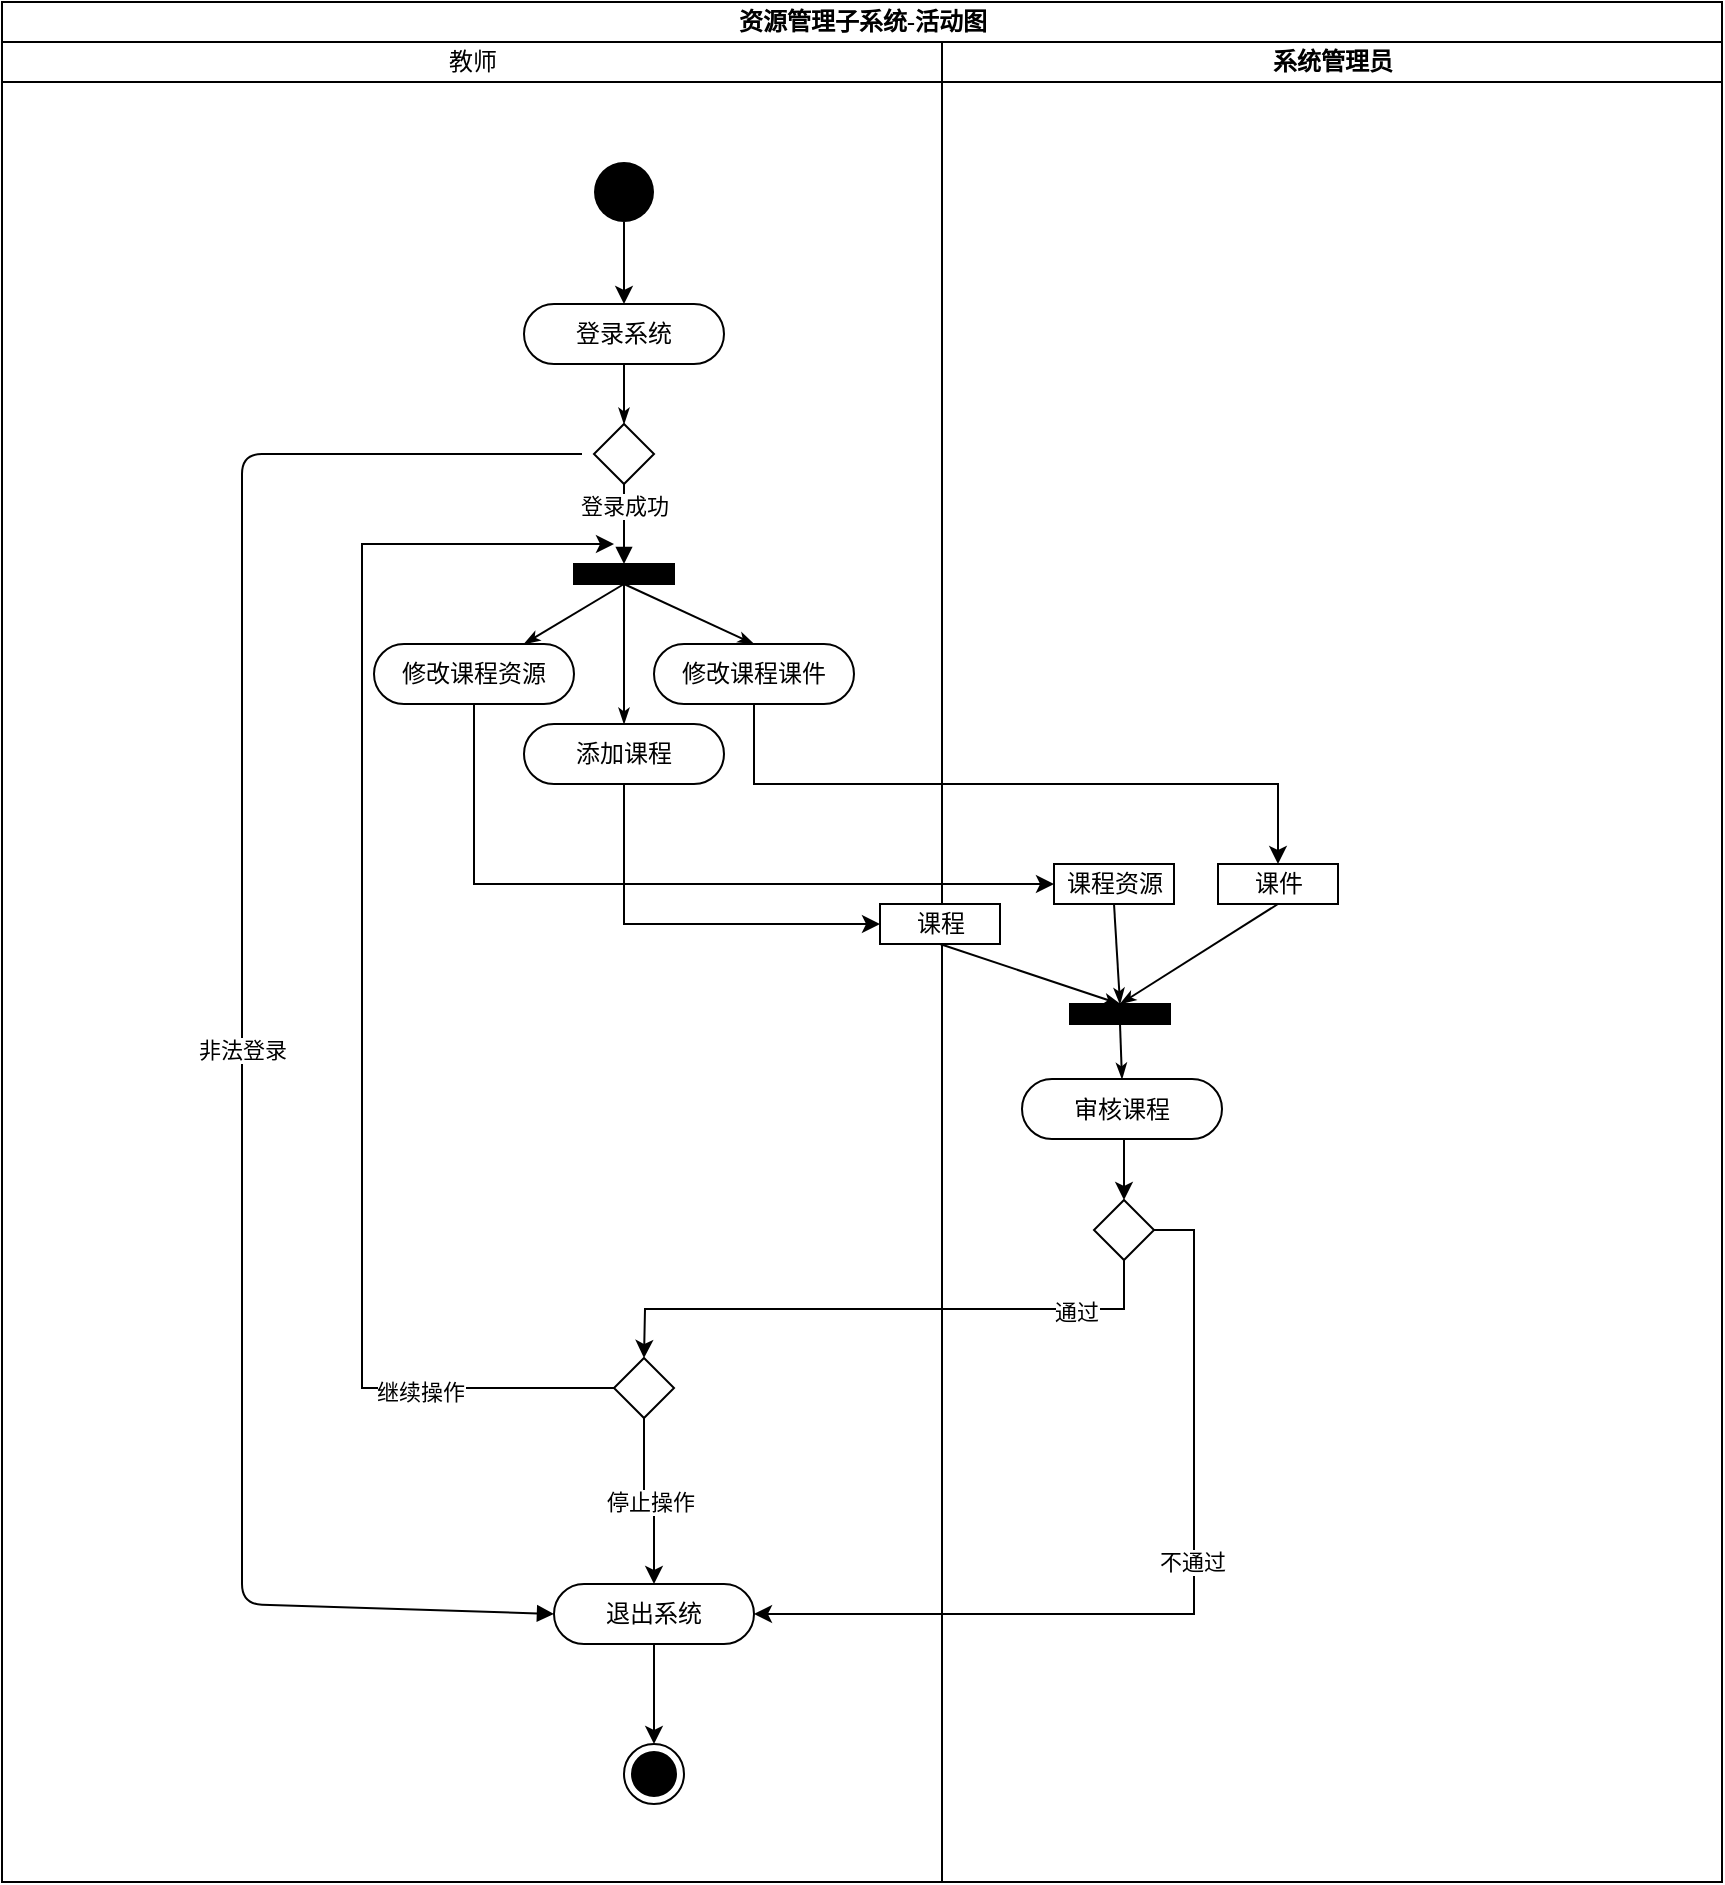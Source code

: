 <mxfile version="13.9.9" type="github" pages="2">
  <diagram name="Page-1" id="0783ab3e-0a74-02c8-0abd-f7b4e66b4bec">
    <mxGraphModel dx="1955" dy="1048" grid="1" gridSize="10" guides="1" tooltips="1" connect="1" arrows="1" fold="1" page="1" pageScale="1" pageWidth="850" pageHeight="1100" background="#ffffff" math="0" shadow="0">
      <root>
        <mxCell id="0" />
        <mxCell id="1" parent="0" />
        <mxCell id="1c1d494c118603dd-1" value="资源管理子系统-活动图" style="swimlane;html=1;childLayout=stackLayout;startSize=20;rounded=0;shadow=0;comic=0;labelBackgroundColor=none;strokeWidth=1;fontFamily=Verdana;fontSize=12;align=center;" parent="1" vertex="1">
          <mxGeometry x="40" y="20" width="860" height="940" as="geometry" />
        </mxCell>
        <mxCell id="1c1d494c118603dd-2" value="教师" style="swimlane;html=1;startSize=20;fontStyle=0" parent="1c1d494c118603dd-1" vertex="1">
          <mxGeometry y="20" width="470" height="920" as="geometry" />
        </mxCell>
        <mxCell id="1c1d494c118603dd-34" style="edgeStyle=none;rounded=0;html=1;labelBackgroundColor=none;startArrow=none;startFill=0;startSize=5;endArrow=classicThin;endFill=1;endSize=5;jettySize=auto;orthogonalLoop=1;strokeWidth=1;fontFamily=Verdana;fontSize=12" parent="1c1d494c118603dd-2" target="1c1d494c118603dd-10" edge="1">
          <mxGeometry relative="1" as="geometry">
            <mxPoint x="148.75" y="250" as="sourcePoint" />
          </mxGeometry>
        </mxCell>
        <mxCell id="1c1d494c118603dd-35" style="edgeStyle=none;rounded=0;html=1;labelBackgroundColor=none;startArrow=none;startFill=0;startSize=5;endArrow=classicThin;endFill=1;endSize=5;jettySize=auto;orthogonalLoop=1;strokeWidth=1;fontFamily=Verdana;fontSize=12" parent="1c1d494c118603dd-2" target="1c1d494c118603dd-7" edge="1">
          <mxGeometry relative="1" as="geometry">
            <mxPoint x="162.727" y="310" as="sourcePoint" />
          </mxGeometry>
        </mxCell>
        <mxCell id="1c1d494c118603dd-46" style="edgeStyle=none;rounded=0;html=1;labelBackgroundColor=none;startArrow=none;startFill=0;startSize=5;endArrow=oval;endFill=0;endSize=5;jettySize=auto;orthogonalLoop=1;strokeWidth=1;fontFamily=Verdana;fontSize=12;dashed=1;" parent="1c1d494c118603dd-2" source="1c1d494c118603dd-21" edge="1">
          <mxGeometry relative="1" as="geometry">
            <mxPoint x="120.625" y="250" as="targetPoint" />
          </mxGeometry>
        </mxCell>
        <mxCell id="1c1d494c118603dd-47" style="edgeStyle=none;rounded=0;html=1;dashed=1;labelBackgroundColor=none;startArrow=none;startFill=0;startSize=5;endArrow=oval;endFill=0;endSize=5;jettySize=auto;orthogonalLoop=1;strokeWidth=1;fontFamily=Verdana;fontSize=12" parent="1c1d494c118603dd-2" source="1c1d494c118603dd-21" edge="1">
          <mxGeometry relative="1" as="geometry">
            <mxPoint x="140" y="295" as="targetPoint" />
          </mxGeometry>
        </mxCell>
        <mxCell id="RzNf7ufrXm6JMsSWA6BV-1" value="登录系统" style="rounded=1;whiteSpace=wrap;html=1;shadow=0;comic=0;labelBackgroundColor=none;strokeWidth=1;fontFamily=Verdana;fontSize=12;align=center;arcSize=50;" vertex="1" parent="1c1d494c118603dd-2">
          <mxGeometry x="261" y="131" width="100" height="30" as="geometry" />
        </mxCell>
        <mxCell id="RzNf7ufrXm6JMsSWA6BV-10" value="" style="rhombus;" vertex="1" parent="1c1d494c118603dd-2">
          <mxGeometry x="296" y="191" width="30" height="30" as="geometry" />
        </mxCell>
        <mxCell id="RzNf7ufrXm6JMsSWA6BV-13" value="登录成功" style="html=1;verticalAlign=bottom;endArrow=block;" edge="1" parent="1c1d494c118603dd-2">
          <mxGeometry width="80" relative="1" as="geometry">
            <mxPoint x="311" y="221" as="sourcePoint" />
            <mxPoint x="311" y="261" as="targetPoint" />
            <mxPoint as="offset" />
          </mxGeometry>
        </mxCell>
        <mxCell id="RzNf7ufrXm6JMsSWA6BV-15" value="" style="whiteSpace=wrap;html=1;rounded=0;shadow=0;comic=0;labelBackgroundColor=none;strokeWidth=1;fillColor=#000000;fontFamily=Verdana;fontSize=12;align=center;rotation=0;" vertex="1" parent="1c1d494c118603dd-2">
          <mxGeometry x="286" y="261" width="50" height="10" as="geometry" />
        </mxCell>
        <mxCell id="RzNf7ufrXm6JMsSWA6BV-17" value="添加课程" style="rounded=1;whiteSpace=wrap;html=1;shadow=0;comic=0;labelBackgroundColor=none;strokeWidth=1;fontFamily=Verdana;fontSize=12;align=center;arcSize=50;" vertex="1" parent="1c1d494c118603dd-2">
          <mxGeometry x="261" y="341" width="100" height="30" as="geometry" />
        </mxCell>
        <mxCell id="RzNf7ufrXm6JMsSWA6BV-18" value="修改课程课件" style="rounded=1;whiteSpace=wrap;html=1;shadow=0;comic=0;labelBackgroundColor=none;strokeWidth=1;fontFamily=Verdana;fontSize=12;align=center;arcSize=50;" vertex="1" parent="1c1d494c118603dd-2">
          <mxGeometry x="326" y="301" width="100" height="30" as="geometry" />
        </mxCell>
        <mxCell id="RzNf7ufrXm6JMsSWA6BV-19" value="修改课程资源" style="rounded=1;whiteSpace=wrap;html=1;shadow=0;comic=0;labelBackgroundColor=none;strokeWidth=1;fontFamily=Verdana;fontSize=12;align=center;arcSize=50;" vertex="1" parent="1c1d494c118603dd-2">
          <mxGeometry x="186" y="301" width="100" height="30" as="geometry" />
        </mxCell>
        <mxCell id="RzNf7ufrXm6JMsSWA6BV-52" style="edgeStyle=none;rounded=0;html=1;labelBackgroundColor=none;startArrow=none;startFill=0;startSize=5;endArrow=classicThin;endFill=1;endSize=5;jettySize=auto;orthogonalLoop=1;strokeWidth=1;fontFamily=Verdana;fontSize=12;exitX=0.5;exitY=1;exitDx=0;exitDy=0;" edge="1" parent="1c1d494c118603dd-2" source="RzNf7ufrXm6JMsSWA6BV-15" target="RzNf7ufrXm6JMsSWA6BV-19">
          <mxGeometry relative="1" as="geometry">
            <mxPoint x="321" y="171" as="sourcePoint" />
            <mxPoint x="321" y="201" as="targetPoint" />
          </mxGeometry>
        </mxCell>
        <mxCell id="RzNf7ufrXm6JMsSWA6BV-53" style="edgeStyle=none;rounded=0;html=1;labelBackgroundColor=none;startArrow=none;startFill=0;startSize=5;endArrow=classicThin;endFill=1;endSize=5;jettySize=auto;orthogonalLoop=1;strokeWidth=1;fontFamily=Verdana;fontSize=12;exitX=0.5;exitY=1;exitDx=0;exitDy=0;entryX=0.5;entryY=0;entryDx=0;entryDy=0;" edge="1" parent="1c1d494c118603dd-2" source="RzNf7ufrXm6JMsSWA6BV-15" target="RzNf7ufrXm6JMsSWA6BV-18">
          <mxGeometry relative="1" as="geometry">
            <mxPoint x="331" y="181" as="sourcePoint" />
            <mxPoint x="331" y="211" as="targetPoint" />
          </mxGeometry>
        </mxCell>
        <mxCell id="RzNf7ufrXm6JMsSWA6BV-16" style="edgeStyle=none;rounded=0;html=1;labelBackgroundColor=none;startArrow=none;startFill=0;startSize=5;endArrow=classicThin;endFill=1;endSize=5;jettySize=auto;orthogonalLoop=1;strokeWidth=1;fontFamily=Verdana;fontSize=12;exitX=0.5;exitY=1;exitDx=0;exitDy=0;entryX=0.5;entryY=0;entryDx=0;entryDy=0;" edge="1" parent="1c1d494c118603dd-2" source="RzNf7ufrXm6JMsSWA6BV-15" target="RzNf7ufrXm6JMsSWA6BV-17">
          <mxGeometry relative="1" as="geometry">
            <mxPoint x="321" y="171" as="sourcePoint" />
            <mxPoint x="311" y="331" as="targetPoint" />
          </mxGeometry>
        </mxCell>
        <mxCell id="RzNf7ufrXm6JMsSWA6BV-99" style="edgeStyle=orthogonalEdgeStyle;rounded=0;orthogonalLoop=1;jettySize=auto;html=1;exitX=0.5;exitY=1;exitDx=0;exitDy=0;entryX=0.5;entryY=0;entryDx=0;entryDy=0;" edge="1" parent="1c1d494c118603dd-2" source="RzNf7ufrXm6JMsSWA6BV-92" target="RzNf7ufrXm6JMsSWA6BV-93">
          <mxGeometry relative="1" as="geometry" />
        </mxCell>
        <mxCell id="RzNf7ufrXm6JMsSWA6BV-92" value="退出系统" style="rounded=1;whiteSpace=wrap;html=1;shadow=0;comic=0;labelBackgroundColor=none;strokeWidth=1;fontFamily=Verdana;fontSize=12;align=center;arcSize=50;" vertex="1" parent="1c1d494c118603dd-2">
          <mxGeometry x="276" y="771" width="100" height="30" as="geometry" />
        </mxCell>
        <mxCell id="RzNf7ufrXm6JMsSWA6BV-93" value="" style="ellipse;html=1;shape=endState;fillColor=#000000;strokeColor=#000000;" vertex="1" parent="1c1d494c118603dd-2">
          <mxGeometry x="311" y="851" width="30" height="30" as="geometry" />
        </mxCell>
        <mxCell id="RzNf7ufrXm6JMsSWA6BV-98" value="停止操作" style="edgeStyle=orthogonalEdgeStyle;rounded=0;orthogonalLoop=1;jettySize=auto;html=1;exitX=0.5;exitY=1;exitDx=0;exitDy=0;entryX=0.5;entryY=0;entryDx=0;entryDy=0;" edge="1" parent="1c1d494c118603dd-2" source="RzNf7ufrXm6JMsSWA6BV-94" target="RzNf7ufrXm6JMsSWA6BV-92">
          <mxGeometry relative="1" as="geometry" />
        </mxCell>
        <mxCell id="RzNf7ufrXm6JMsSWA6BV-94" value="" style="rhombus;" vertex="1" parent="1c1d494c118603dd-2">
          <mxGeometry x="306" y="658" width="30" height="30" as="geometry" />
        </mxCell>
        <mxCell id="Fb1Dej4FVmMGmtPQaO7b-2" style="edgeStyle=orthogonalEdgeStyle;rounded=0;orthogonalLoop=1;jettySize=auto;html=1;exitX=0.5;exitY=1;exitDx=0;exitDy=0;" edge="1" parent="1c1d494c118603dd-2" source="Fb1Dej4FVmMGmtPQaO7b-1" target="RzNf7ufrXm6JMsSWA6BV-1">
          <mxGeometry relative="1" as="geometry" />
        </mxCell>
        <mxCell id="Fb1Dej4FVmMGmtPQaO7b-1" value="" style="ellipse;fillColor=#000000;strokeColor=none;" vertex="1" parent="1c1d494c118603dd-2">
          <mxGeometry x="296" y="60" width="30" height="30" as="geometry" />
        </mxCell>
        <mxCell id="1c1d494c118603dd-36" style="edgeStyle=none;rounded=0;html=1;labelBackgroundColor=none;startArrow=none;startFill=0;startSize=5;endArrow=classicThin;endFill=1;endSize=5;jettySize=auto;orthogonalLoop=1;strokeWidth=1;fontFamily=Verdana;fontSize=12" parent="1c1d494c118603dd-1" target="1c1d494c118603dd-14" edge="1">
          <mxGeometry relative="1" as="geometry">
            <mxPoint x="180" y="383.043" as="sourcePoint" />
          </mxGeometry>
        </mxCell>
        <mxCell id="1c1d494c118603dd-42" style="edgeStyle=none;rounded=0;html=1;labelBackgroundColor=none;startArrow=none;startFill=0;startSize=5;endArrow=classicThin;endFill=1;endSize=5;jettySize=auto;orthogonalLoop=1;strokeWidth=1;fontFamily=Verdana;fontSize=12" parent="1c1d494c118603dd-1" target="1c1d494c118603dd-17" edge="1">
          <mxGeometry relative="1" as="geometry">
            <mxPoint x="515.0" y="628.043" as="sourcePoint" />
          </mxGeometry>
        </mxCell>
        <mxCell id="RzNf7ufrXm6JMsSWA6BV-75" style="edgeStyle=orthogonalEdgeStyle;rounded=0;orthogonalLoop=1;jettySize=auto;html=1;exitX=0.5;exitY=1;exitDx=0;exitDy=0;entryX=0.5;entryY=0;entryDx=0;entryDy=0;" edge="1" parent="1c1d494c118603dd-1" source="RzNf7ufrXm6JMsSWA6BV-73">
          <mxGeometry relative="1" as="geometry">
            <mxPoint x="321" y="678" as="targetPoint" />
          </mxGeometry>
        </mxCell>
        <mxCell id="RzNf7ufrXm6JMsSWA6BV-77" value="通过" style="edgeLabel;html=1;align=center;verticalAlign=middle;resizable=0;points=[];" vertex="1" connectable="0" parent="RzNf7ufrXm6JMsSWA6BV-75">
          <mxGeometry x="-0.663" y="1" relative="1" as="geometry">
            <mxPoint as="offset" />
          </mxGeometry>
        </mxCell>
        <mxCell id="RzNf7ufrXm6JMsSWA6BV-82" style="edgeStyle=orthogonalEdgeStyle;rounded=0;orthogonalLoop=1;jettySize=auto;html=1;exitX=0.5;exitY=1;exitDx=0;exitDy=0;entryX=0.5;entryY=0;entryDx=0;entryDy=0;" edge="1" parent="1c1d494c118603dd-1" source="RzNf7ufrXm6JMsSWA6BV-18" target="RzNf7ufrXm6JMsSWA6BV-50">
          <mxGeometry relative="1" as="geometry" />
        </mxCell>
        <mxCell id="1c1d494c118603dd-3" value="系统管理员" style="swimlane;html=1;startSize=20;" parent="1c1d494c118603dd-1" vertex="1">
          <mxGeometry x="470" y="20" width="390" height="920" as="geometry" />
        </mxCell>
        <mxCell id="1c1d494c118603dd-39" style="edgeStyle=none;rounded=0;html=1;labelBackgroundColor=none;startArrow=none;startFill=0;startSize=5;endArrow=classicThin;endFill=1;endSize=5;jettySize=auto;orthogonalLoop=1;strokeWidth=1;fontFamily=Verdana;fontSize=12" parent="1c1d494c118603dd-3" target="1c1d494c118603dd-11" edge="1">
          <mxGeometry relative="1" as="geometry">
            <mxPoint x="113.55" y="420" as="sourcePoint" />
          </mxGeometry>
        </mxCell>
        <mxCell id="1c1d494c118603dd-53" style="edgeStyle=none;rounded=0;html=1;dashed=1;labelBackgroundColor=none;startArrow=none;startFill=0;startSize=5;endArrow=oval;endFill=0;endSize=5;jettySize=auto;orthogonalLoop=1;strokeWidth=1;fontFamily=Verdana;fontSize=12" parent="1c1d494c118603dd-3" target="1c1d494c118603dd-15" edge="1">
          <mxGeometry relative="1" as="geometry">
            <mxPoint x="100.0" y="532.143" as="sourcePoint" />
          </mxGeometry>
        </mxCell>
        <mxCell id="RzNf7ufrXm6JMsSWA6BV-50" value="课件" style="html=1;" vertex="1" parent="1c1d494c118603dd-3">
          <mxGeometry x="138" y="411" width="60" height="20" as="geometry" />
        </mxCell>
        <mxCell id="RzNf7ufrXm6JMsSWA6BV-51" value="课程资源" style="html=1;" vertex="1" parent="1c1d494c118603dd-3">
          <mxGeometry x="56" y="411" width="60" height="20" as="geometry" />
        </mxCell>
        <mxCell id="RzNf7ufrXm6JMsSWA6BV-74" style="edgeStyle=orthogonalEdgeStyle;rounded=0;orthogonalLoop=1;jettySize=auto;html=1;exitX=0.5;exitY=1;exitDx=0;exitDy=0;entryX=0.5;entryY=0;entryDx=0;entryDy=0;" edge="1" parent="1c1d494c118603dd-3" source="RzNf7ufrXm6JMsSWA6BV-71" target="RzNf7ufrXm6JMsSWA6BV-73">
          <mxGeometry relative="1" as="geometry" />
        </mxCell>
        <mxCell id="RzNf7ufrXm6JMsSWA6BV-71" value="审核课程" style="rounded=1;whiteSpace=wrap;html=1;shadow=0;comic=0;labelBackgroundColor=none;strokeWidth=1;fontFamily=Verdana;fontSize=12;align=center;arcSize=50;" vertex="1" parent="1c1d494c118603dd-3">
          <mxGeometry x="40" y="518.5" width="100" height="30" as="geometry" />
        </mxCell>
        <mxCell id="RzNf7ufrXm6JMsSWA6BV-73" value="" style="rhombus;" vertex="1" parent="1c1d494c118603dd-3">
          <mxGeometry x="76" y="579" width="30" height="30" as="geometry" />
        </mxCell>
        <mxCell id="RzNf7ufrXm6JMsSWA6BV-84" value="" style="whiteSpace=wrap;html=1;rounded=0;shadow=0;comic=0;labelBackgroundColor=none;strokeWidth=1;fillColor=#000000;fontFamily=Verdana;fontSize=12;align=center;rotation=0;" vertex="1" parent="1c1d494c118603dd-3">
          <mxGeometry x="64" y="481" width="50" height="10" as="geometry" />
        </mxCell>
        <mxCell id="RzNf7ufrXm6JMsSWA6BV-88" style="edgeStyle=none;rounded=0;html=1;labelBackgroundColor=none;startArrow=none;startFill=0;startSize=5;endArrow=classicThin;endFill=1;endSize=5;jettySize=auto;orthogonalLoop=1;strokeWidth=1;fontFamily=Verdana;fontSize=12;exitX=0.5;exitY=1;exitDx=0;exitDy=0;entryX=0.5;entryY=0;entryDx=0;entryDy=0;" edge="1" parent="1c1d494c118603dd-3" source="RzNf7ufrXm6JMsSWA6BV-50" target="RzNf7ufrXm6JMsSWA6BV-84">
          <mxGeometry relative="1" as="geometry">
            <mxPoint x="-9" y="281" as="sourcePoint" />
            <mxPoint x="-59" y="311" as="targetPoint" />
          </mxGeometry>
        </mxCell>
        <mxCell id="RzNf7ufrXm6JMsSWA6BV-90" style="edgeStyle=none;rounded=0;html=1;labelBackgroundColor=none;startArrow=none;startFill=0;startSize=5;endArrow=classicThin;endFill=1;endSize=5;jettySize=auto;orthogonalLoop=1;strokeWidth=1;fontFamily=Verdana;fontSize=12;exitX=0.5;exitY=1;exitDx=0;exitDy=0;entryX=0.5;entryY=0;entryDx=0;entryDy=0;" edge="1" parent="1c1d494c118603dd-3" source="RzNf7ufrXm6JMsSWA6BV-51" target="RzNf7ufrXm6JMsSWA6BV-84">
          <mxGeometry relative="1" as="geometry">
            <mxPoint x="-9" y="281" as="sourcePoint" />
            <mxPoint x="-9" y="351" as="targetPoint" />
          </mxGeometry>
        </mxCell>
        <mxCell id="RzNf7ufrXm6JMsSWA6BV-91" style="edgeStyle=none;rounded=0;html=1;labelBackgroundColor=none;startArrow=none;startFill=0;startSize=5;endArrow=classicThin;endFill=1;endSize=5;jettySize=auto;orthogonalLoop=1;strokeWidth=1;fontFamily=Verdana;fontSize=12;exitX=0.5;exitY=1;exitDx=0;exitDy=0;entryX=0.5;entryY=0;entryDx=0;entryDy=0;" edge="1" parent="1c1d494c118603dd-3" source="RzNf7ufrXm6JMsSWA6BV-84" target="RzNf7ufrXm6JMsSWA6BV-71">
          <mxGeometry relative="1" as="geometry">
            <mxPoint x="-9" y="281" as="sourcePoint" />
            <mxPoint x="-9" y="351" as="targetPoint" />
          </mxGeometry>
        </mxCell>
        <mxCell id="RzNf7ufrXm6JMsSWA6BV-85" style="edgeStyle=orthogonalEdgeStyle;rounded=0;orthogonalLoop=1;jettySize=auto;html=1;exitX=0.5;exitY=1;exitDx=0;exitDy=0;entryX=0;entryY=0.5;entryDx=0;entryDy=0;" edge="1" parent="1c1d494c118603dd-1" source="RzNf7ufrXm6JMsSWA6BV-19" target="RzNf7ufrXm6JMsSWA6BV-51">
          <mxGeometry relative="1" as="geometry" />
        </mxCell>
        <mxCell id="RzNf7ufrXm6JMsSWA6BV-78" style="edgeStyle=orthogonalEdgeStyle;rounded=0;orthogonalLoop=1;jettySize=auto;html=1;exitX=1;exitY=0.5;exitDx=0;exitDy=0;entryX=1;entryY=0.5;entryDx=0;entryDy=0;" edge="1" parent="1c1d494c118603dd-1" source="RzNf7ufrXm6JMsSWA6BV-73" target="RzNf7ufrXm6JMsSWA6BV-92">
          <mxGeometry relative="1" as="geometry">
            <mxPoint x="316" y="731" as="targetPoint" />
          </mxGeometry>
        </mxCell>
        <mxCell id="RzNf7ufrXm6JMsSWA6BV-79" value="不通过" style="edgeLabel;html=1;align=center;verticalAlign=middle;resizable=0;points=[];" vertex="1" connectable="0" parent="RzNf7ufrXm6JMsSWA6BV-78">
          <mxGeometry x="-0.136" y="-1" relative="1" as="geometry">
            <mxPoint y="-1" as="offset" />
          </mxGeometry>
        </mxCell>
        <mxCell id="RzNf7ufrXm6JMsSWA6BV-4" style="edgeStyle=none;rounded=0;html=1;labelBackgroundColor=none;startArrow=none;startFill=0;startSize=5;endArrow=classicThin;endFill=1;endSize=5;jettySize=auto;orthogonalLoop=1;strokeWidth=1;fontFamily=Verdana;fontSize=12" edge="1" parent="1">
          <mxGeometry relative="1" as="geometry">
            <mxPoint x="351" y="201" as="sourcePoint" />
            <mxPoint x="351" y="231" as="targetPoint" />
          </mxGeometry>
        </mxCell>
        <mxCell id="RzNf7ufrXm6JMsSWA6BV-14" value="非法登录" style="html=1;verticalAlign=bottom;endArrow=block;entryX=0;entryY=0.5;entryDx=0;entryDy=0;" edge="1" parent="1" target="RzNf7ufrXm6JMsSWA6BV-92">
          <mxGeometry x="0.059" width="80" relative="1" as="geometry">
            <mxPoint x="330" y="246" as="sourcePoint" />
            <mxPoint x="180" y="901" as="targetPoint" />
            <mxPoint as="offset" />
            <Array as="points">
              <mxPoint x="160" y="246" />
              <mxPoint x="160" y="821" />
            </Array>
          </mxGeometry>
        </mxCell>
        <mxCell id="RzNf7ufrXm6JMsSWA6BV-49" value="课程" style="html=1;" vertex="1" parent="1">
          <mxGeometry x="479" y="471" width="60" height="20" as="geometry" />
        </mxCell>
        <mxCell id="RzNf7ufrXm6JMsSWA6BV-66" style="edgeStyle=orthogonalEdgeStyle;rounded=0;orthogonalLoop=1;jettySize=auto;html=1;exitX=0.5;exitY=1;exitDx=0;exitDy=0;entryX=0;entryY=0.5;entryDx=0;entryDy=0;" edge="1" parent="1" source="RzNf7ufrXm6JMsSWA6BV-17" target="RzNf7ufrXm6JMsSWA6BV-49">
          <mxGeometry relative="1" as="geometry" />
        </mxCell>
        <mxCell id="RzNf7ufrXm6JMsSWA6BV-89" style="edgeStyle=none;rounded=0;html=1;labelBackgroundColor=none;startArrow=none;startFill=0;startSize=5;endArrow=classicThin;endFill=1;endSize=5;jettySize=auto;orthogonalLoop=1;strokeWidth=1;fontFamily=Verdana;fontSize=12;exitX=0.5;exitY=1;exitDx=0;exitDy=0;entryX=0.5;entryY=0;entryDx=0;entryDy=0;" edge="1" parent="1" source="RzNf7ufrXm6JMsSWA6BV-49" target="RzNf7ufrXm6JMsSWA6BV-84">
          <mxGeometry relative="1" as="geometry">
            <mxPoint x="361" y="321" as="sourcePoint" />
            <mxPoint x="426" y="351" as="targetPoint" />
          </mxGeometry>
        </mxCell>
        <mxCell id="RzNf7ufrXm6JMsSWA6BV-96" style="edgeStyle=orthogonalEdgeStyle;rounded=0;orthogonalLoop=1;jettySize=auto;html=1;exitX=0;exitY=0.5;exitDx=0;exitDy=0;" edge="1" parent="1" source="RzNf7ufrXm6JMsSWA6BV-94">
          <mxGeometry relative="1" as="geometry">
            <mxPoint x="346" y="291" as="targetPoint" />
            <Array as="points">
              <mxPoint x="220" y="713" />
              <mxPoint x="220" y="291" />
            </Array>
          </mxGeometry>
        </mxCell>
        <mxCell id="RzNf7ufrXm6JMsSWA6BV-97" value="继续操作" style="edgeLabel;html=1;align=center;verticalAlign=middle;resizable=0;points=[];" vertex="1" connectable="0" parent="RzNf7ufrXm6JMsSWA6BV-96">
          <mxGeometry x="-0.711" y="2" relative="1" as="geometry">
            <mxPoint as="offset" />
          </mxGeometry>
        </mxCell>
      </root>
    </mxGraphModel>
  </diagram>
  <diagram id="OIaVokobP4GxOEVaYeTk" name="Page-2">
    <mxGraphModel dx="1564" dy="838" grid="1" gridSize="10" guides="1" tooltips="1" connect="1" arrows="1" fold="1" page="1" pageScale="1" pageWidth="827" pageHeight="1169" math="0" shadow="0">
      <root>
        <mxCell id="uCcaiMB1trwKr9vjNahF-0" />
        <mxCell id="uCcaiMB1trwKr9vjNahF-1" parent="uCcaiMB1trwKr9vjNahF-0" />
        <mxCell id="ZmuiZbzQ7IvgnO7ikR2f-0" value="授课管理子系统-活动图" style="swimlane;html=1;childLayout=stackLayout;startSize=20;rounded=0;shadow=0;comic=0;labelBackgroundColor=none;strokeWidth=1;fontFamily=Verdana;fontSize=12;align=center;" vertex="1" parent="uCcaiMB1trwKr9vjNahF-1">
          <mxGeometry x="170" y="30" width="860" height="880" as="geometry" />
        </mxCell>
        <mxCell id="ZmuiZbzQ7IvgnO7ikR2f-23" style="edgeStyle=none;rounded=0;html=1;labelBackgroundColor=none;startArrow=none;startFill=0;startSize=5;endArrow=classicThin;endFill=1;endSize=5;jettySize=auto;orthogonalLoop=1;strokeWidth=1;fontFamily=Verdana;fontSize=12" edge="1" parent="ZmuiZbzQ7IvgnO7ikR2f-0">
          <mxGeometry relative="1" as="geometry">
            <mxPoint x="180" y="383.043" as="sourcePoint" />
          </mxGeometry>
        </mxCell>
        <mxCell id="ZmuiZbzQ7IvgnO7ikR2f-24" style="edgeStyle=none;rounded=0;html=1;labelBackgroundColor=none;startArrow=none;startFill=0;startSize=5;endArrow=classicThin;endFill=1;endSize=5;jettySize=auto;orthogonalLoop=1;strokeWidth=1;fontFamily=Verdana;fontSize=12" edge="1" parent="ZmuiZbzQ7IvgnO7ikR2f-0">
          <mxGeometry relative="1" as="geometry">
            <mxPoint x="515.0" y="628.043" as="sourcePoint" />
          </mxGeometry>
        </mxCell>
        <mxCell id="ZmuiZbzQ7IvgnO7ikR2f-25" style="edgeStyle=orthogonalEdgeStyle;rounded=0;orthogonalLoop=1;jettySize=auto;html=1;exitX=0.5;exitY=1;exitDx=0;exitDy=0;entryX=0.5;entryY=0;entryDx=0;entryDy=0;" edge="1" parent="ZmuiZbzQ7IvgnO7ikR2f-0" source="ZmuiZbzQ7IvgnO7ikR2f-35">
          <mxGeometry relative="1" as="geometry">
            <mxPoint x="321" y="678" as="targetPoint" />
          </mxGeometry>
        </mxCell>
        <mxCell id="ZmuiZbzQ7IvgnO7ikR2f-26" value="通过" style="edgeLabel;html=1;align=center;verticalAlign=middle;resizable=0;points=[];" vertex="1" connectable="0" parent="ZmuiZbzQ7IvgnO7ikR2f-25">
          <mxGeometry x="-0.663" y="1" relative="1" as="geometry">
            <mxPoint as="offset" />
          </mxGeometry>
        </mxCell>
        <mxCell id="ZmuiZbzQ7IvgnO7ikR2f-1" value="教师" style="swimlane;html=1;startSize=20;fontStyle=0" vertex="1" parent="ZmuiZbzQ7IvgnO7ikR2f-0">
          <mxGeometry y="20" width="470" height="860" as="geometry" />
        </mxCell>
        <mxCell id="ZmuiZbzQ7IvgnO7ikR2f-2" style="edgeStyle=none;rounded=0;html=1;labelBackgroundColor=none;startArrow=none;startFill=0;startSize=5;endArrow=classicThin;endFill=1;endSize=5;jettySize=auto;orthogonalLoop=1;strokeWidth=1;fontFamily=Verdana;fontSize=12" edge="1" parent="ZmuiZbzQ7IvgnO7ikR2f-1">
          <mxGeometry relative="1" as="geometry">
            <mxPoint x="148.75" y="250" as="sourcePoint" />
          </mxGeometry>
        </mxCell>
        <mxCell id="ZmuiZbzQ7IvgnO7ikR2f-3" style="edgeStyle=none;rounded=0;html=1;labelBackgroundColor=none;startArrow=none;startFill=0;startSize=5;endArrow=classicThin;endFill=1;endSize=5;jettySize=auto;orthogonalLoop=1;strokeWidth=1;fontFamily=Verdana;fontSize=12" edge="1" parent="ZmuiZbzQ7IvgnO7ikR2f-1">
          <mxGeometry relative="1" as="geometry">
            <mxPoint x="162.727" y="310" as="sourcePoint" />
          </mxGeometry>
        </mxCell>
        <mxCell id="ZmuiZbzQ7IvgnO7ikR2f-4" style="edgeStyle=none;rounded=0;html=1;labelBackgroundColor=none;startArrow=none;startFill=0;startSize=5;endArrow=oval;endFill=0;endSize=5;jettySize=auto;orthogonalLoop=1;strokeWidth=1;fontFamily=Verdana;fontSize=12;dashed=1;" edge="1" parent="ZmuiZbzQ7IvgnO7ikR2f-1">
          <mxGeometry relative="1" as="geometry">
            <mxPoint x="120.625" y="250" as="targetPoint" />
          </mxGeometry>
        </mxCell>
        <mxCell id="ZmuiZbzQ7IvgnO7ikR2f-5" style="edgeStyle=none;rounded=0;html=1;dashed=1;labelBackgroundColor=none;startArrow=none;startFill=0;startSize=5;endArrow=oval;endFill=0;endSize=5;jettySize=auto;orthogonalLoop=1;strokeWidth=1;fontFamily=Verdana;fontSize=12" edge="1" parent="ZmuiZbzQ7IvgnO7ikR2f-1">
          <mxGeometry relative="1" as="geometry">
            <mxPoint x="140" y="295" as="targetPoint" />
          </mxGeometry>
        </mxCell>
        <mxCell id="ZmuiZbzQ7IvgnO7ikR2f-6" value="登录系统" style="rounded=1;whiteSpace=wrap;html=1;shadow=0;comic=0;labelBackgroundColor=none;strokeWidth=1;fontFamily=Verdana;fontSize=12;align=center;arcSize=50;" vertex="1" parent="ZmuiZbzQ7IvgnO7ikR2f-1">
          <mxGeometry x="261" y="109" width="100" height="30" as="geometry" />
        </mxCell>
        <mxCell id="ZmuiZbzQ7IvgnO7ikR2f-8" value="登录成功" style="html=1;verticalAlign=bottom;endArrow=block;" edge="1" parent="ZmuiZbzQ7IvgnO7ikR2f-1">
          <mxGeometry width="80" relative="1" as="geometry">
            <mxPoint x="311" y="199" as="sourcePoint" />
            <mxPoint x="311" y="239" as="targetPoint" />
            <mxPoint as="offset" />
          </mxGeometry>
        </mxCell>
        <mxCell id="ZmuiZbzQ7IvgnO7ikR2f-16" style="edgeStyle=orthogonalEdgeStyle;rounded=0;orthogonalLoop=1;jettySize=auto;html=1;exitX=0.5;exitY=1;exitDx=0;exitDy=0;entryX=0.5;entryY=0;entryDx=0;entryDy=0;" edge="1" parent="ZmuiZbzQ7IvgnO7ikR2f-1" source="ZmuiZbzQ7IvgnO7ikR2f-17" target="ZmuiZbzQ7IvgnO7ikR2f-18">
          <mxGeometry relative="1" as="geometry" />
        </mxCell>
        <mxCell id="ZmuiZbzQ7IvgnO7ikR2f-17" value="退出系统" style="rounded=1;whiteSpace=wrap;html=1;shadow=0;comic=0;labelBackgroundColor=none;strokeWidth=1;fontFamily=Verdana;fontSize=12;align=center;arcSize=50;" vertex="1" parent="ZmuiZbzQ7IvgnO7ikR2f-1">
          <mxGeometry x="274" y="723" width="100" height="30" as="geometry" />
        </mxCell>
        <mxCell id="ZmuiZbzQ7IvgnO7ikR2f-18" value="" style="ellipse;html=1;shape=endState;fillColor=#000000;strokeColor=#000000;" vertex="1" parent="ZmuiZbzQ7IvgnO7ikR2f-1">
          <mxGeometry x="309" y="785" width="30" height="30" as="geometry" />
        </mxCell>
        <mxCell id="ZmuiZbzQ7IvgnO7ikR2f-21" style="edgeStyle=orthogonalEdgeStyle;rounded=0;orthogonalLoop=1;jettySize=auto;html=1;exitX=0.5;exitY=1;exitDx=0;exitDy=0;" edge="1" parent="ZmuiZbzQ7IvgnO7ikR2f-1" source="ZmuiZbzQ7IvgnO7ikR2f-22" target="ZmuiZbzQ7IvgnO7ikR2f-6">
          <mxGeometry relative="1" as="geometry" />
        </mxCell>
        <mxCell id="ZmuiZbzQ7IvgnO7ikR2f-22" value="" style="ellipse;fillColor=#000000;strokeColor=none;" vertex="1" parent="ZmuiZbzQ7IvgnO7ikR2f-1">
          <mxGeometry x="296" y="38" width="30" height="30" as="geometry" />
        </mxCell>
        <mxCell id="ZmuiZbzQ7IvgnO7ikR2f-7" value="" style="rhombus;" vertex="1" parent="ZmuiZbzQ7IvgnO7ikR2f-1">
          <mxGeometry x="296" y="168" width="30" height="30" as="geometry" />
        </mxCell>
        <mxCell id="ZmuiZbzQ7IvgnO7ikR2f-50" value="发布课程" style="rounded=1;whiteSpace=wrap;html=1;shadow=0;comic=0;labelBackgroundColor=none;strokeWidth=1;fontFamily=Verdana;fontSize=12;align=center;arcSize=50;" vertex="1" parent="ZmuiZbzQ7IvgnO7ikR2f-1">
          <mxGeometry x="261" y="240" width="100" height="30" as="geometry" />
        </mxCell>
        <mxCell id="_xirLSIUVCWwjK9enFLJ-13" style="edgeStyle=orthogonalEdgeStyle;rounded=0;orthogonalLoop=1;jettySize=auto;html=1;exitX=0.5;exitY=1;exitDx=0;exitDy=0;entryX=0.5;entryY=0;entryDx=0;entryDy=0;" edge="1" parent="ZmuiZbzQ7IvgnO7ikR2f-1" source="_xirLSIUVCWwjK9enFLJ-10" target="ZmuiZbzQ7IvgnO7ikR2f-17">
          <mxGeometry relative="1" as="geometry" />
        </mxCell>
        <mxCell id="_xirLSIUVCWwjK9enFLJ-10" value="发布成功" style="rounded=1;whiteSpace=wrap;html=1;shadow=0;comic=0;labelBackgroundColor=none;strokeWidth=1;fontFamily=Verdana;fontSize=12;align=center;arcSize=50;" vertex="1" parent="ZmuiZbzQ7IvgnO7ikR2f-1">
          <mxGeometry x="274" y="660" width="100" height="30" as="geometry" />
        </mxCell>
        <mxCell id="ZmuiZbzQ7IvgnO7ikR2f-44" value="非法登录" style="html=1;verticalAlign=bottom;endArrow=block;entryX=0;entryY=0.5;entryDx=0;entryDy=0;exitX=0;exitY=0.5;exitDx=0;exitDy=0;" edge="1" parent="ZmuiZbzQ7IvgnO7ikR2f-1" target="ZmuiZbzQ7IvgnO7ikR2f-17" source="ZmuiZbzQ7IvgnO7ikR2f-7">
          <mxGeometry x="-0.778" width="80" relative="1" as="geometry">
            <mxPoint x="290" y="206" as="sourcePoint" />
            <mxPoint x="140" y="861" as="targetPoint" />
            <mxPoint as="offset" />
            <Array as="points">
              <mxPoint x="120" y="183" />
              <mxPoint x="110" y="738" />
            </Array>
          </mxGeometry>
        </mxCell>
        <mxCell id="ZmuiZbzQ7IvgnO7ikR2f-41" style="edgeStyle=orthogonalEdgeStyle;rounded=0;orthogonalLoop=1;jettySize=auto;html=1;exitX=1;exitY=0.5;exitDx=0;exitDy=0;entryX=1;entryY=0.5;entryDx=0;entryDy=0;" edge="1" parent="ZmuiZbzQ7IvgnO7ikR2f-0" source="ZmuiZbzQ7IvgnO7ikR2f-35" target="ZmuiZbzQ7IvgnO7ikR2f-17">
          <mxGeometry relative="1" as="geometry">
            <mxPoint x="316" y="731" as="targetPoint" />
          </mxGeometry>
        </mxCell>
        <mxCell id="ZmuiZbzQ7IvgnO7ikR2f-42" value="不通过" style="edgeLabel;html=1;align=center;verticalAlign=middle;resizable=0;points=[];" vertex="1" connectable="0" parent="ZmuiZbzQ7IvgnO7ikR2f-41">
          <mxGeometry x="-0.136" y="-1" relative="1" as="geometry">
            <mxPoint y="-128" as="offset" />
          </mxGeometry>
        </mxCell>
        <mxCell id="ZmuiZbzQ7IvgnO7ikR2f-51" style="edgeStyle=none;rounded=0;html=1;labelBackgroundColor=none;startArrow=none;startFill=0;startSize=5;endArrow=classicThin;endFill=1;endSize=5;jettySize=auto;orthogonalLoop=1;strokeWidth=1;fontFamily=Verdana;fontSize=12;exitX=0.5;exitY=1;exitDx=0;exitDy=0;entryX=0.5;entryY=0;entryDx=0;entryDy=0;" edge="1" parent="ZmuiZbzQ7IvgnO7ikR2f-0" source="ZmuiZbzQ7IvgnO7ikR2f-50" target="_xirLSIUVCWwjK9enFLJ-14">
          <mxGeometry relative="1" as="geometry">
            <mxPoint x="500" y="310" as="sourcePoint" />
            <mxPoint x="311" y="310" as="targetPoint" />
            <Array as="points">
              <mxPoint x="311" y="320" />
              <mxPoint x="576" y="320" />
            </Array>
          </mxGeometry>
        </mxCell>
        <mxCell id="ZmuiZbzQ7IvgnO7ikR2f-28" value="系统管理员" style="swimlane;html=1;startSize=20;" vertex="1" parent="ZmuiZbzQ7IvgnO7ikR2f-0">
          <mxGeometry x="470" y="20" width="390" height="860" as="geometry" />
        </mxCell>
        <mxCell id="_xirLSIUVCWwjK9enFLJ-16" style="edgeStyle=orthogonalEdgeStyle;rounded=0;orthogonalLoop=1;jettySize=auto;html=1;exitX=0.5;exitY=1;exitDx=0;exitDy=0;entryX=0.5;entryY=0;entryDx=0;entryDy=0;" edge="1" parent="ZmuiZbzQ7IvgnO7ikR2f-28" source="_xirLSIUVCWwjK9enFLJ-14" target="ZmuiZbzQ7IvgnO7ikR2f-34">
          <mxGeometry relative="1" as="geometry" />
        </mxCell>
        <mxCell id="_xirLSIUVCWwjK9enFLJ-14" value="" style="html=1;align=center;verticalAlign=top;rounded=1;absoluteArcSize=1;arcSize=10;dashed=1;" vertex="1" parent="ZmuiZbzQ7IvgnO7ikR2f-28">
          <mxGeometry x="36" y="317.5" width="140" height="175" as="geometry" />
        </mxCell>
        <mxCell id="ZmuiZbzQ7IvgnO7ikR2f-29" style="edgeStyle=none;rounded=0;html=1;labelBackgroundColor=none;startArrow=none;startFill=0;startSize=5;endArrow=classicThin;endFill=1;endSize=5;jettySize=auto;orthogonalLoop=1;strokeWidth=1;fontFamily=Verdana;fontSize=12" edge="1" parent="ZmuiZbzQ7IvgnO7ikR2f-28">
          <mxGeometry relative="1" as="geometry">
            <mxPoint x="113.55" y="420" as="sourcePoint" />
          </mxGeometry>
        </mxCell>
        <mxCell id="ZmuiZbzQ7IvgnO7ikR2f-30" style="edgeStyle=none;rounded=0;html=1;dashed=1;labelBackgroundColor=none;startArrow=none;startFill=0;startSize=5;endArrow=oval;endFill=0;endSize=5;jettySize=auto;orthogonalLoop=1;strokeWidth=1;fontFamily=Verdana;fontSize=12" edge="1" parent="ZmuiZbzQ7IvgnO7ikR2f-28">
          <mxGeometry relative="1" as="geometry">
            <mxPoint x="100.0" y="532.143" as="sourcePoint" />
          </mxGeometry>
        </mxCell>
        <mxCell id="ZmuiZbzQ7IvgnO7ikR2f-33" style="edgeStyle=orthogonalEdgeStyle;rounded=0;orthogonalLoop=1;jettySize=auto;html=1;exitX=0.5;exitY=1;exitDx=0;exitDy=0;entryX=0.5;entryY=0;entryDx=0;entryDy=0;" edge="1" parent="ZmuiZbzQ7IvgnO7ikR2f-28" source="ZmuiZbzQ7IvgnO7ikR2f-34" target="ZmuiZbzQ7IvgnO7ikR2f-35">
          <mxGeometry relative="1" as="geometry" />
        </mxCell>
        <mxCell id="ZmuiZbzQ7IvgnO7ikR2f-35" value="" style="rhombus;" vertex="1" parent="ZmuiZbzQ7IvgnO7ikR2f-28">
          <mxGeometry x="91" y="579" width="30" height="30" as="geometry" />
        </mxCell>
        <mxCell id="_xirLSIUVCWwjK9enFLJ-0" value="课程信息" style="html=1;" vertex="1" parent="ZmuiZbzQ7IvgnO7ikR2f-28">
          <mxGeometry x="76" y="345" width="60" height="20" as="geometry" />
        </mxCell>
        <mxCell id="_xirLSIUVCWwjK9enFLJ-1" value="&amp;nbsp;网页课件" style="html=1;" vertex="1" parent="ZmuiZbzQ7IvgnO7ikR2f-28">
          <mxGeometry x="76" y="395" width="60" height="20" as="geometry" />
        </mxCell>
        <mxCell id="_xirLSIUVCWwjK9enFLJ-2" value="同步媒体课件" style="html=1;" vertex="1" parent="ZmuiZbzQ7IvgnO7ikR2f-28">
          <mxGeometry x="60" y="453" width="100" height="20" as="geometry" />
        </mxCell>
        <mxCell id="ZmuiZbzQ7IvgnO7ikR2f-34" value="审核课程" style="rounded=1;whiteSpace=wrap;html=1;shadow=0;comic=0;labelBackgroundColor=none;strokeWidth=1;fontFamily=Verdana;fontSize=12;align=center;arcSize=50;" vertex="1" parent="ZmuiZbzQ7IvgnO7ikR2f-28">
          <mxGeometry x="56" y="510" width="100" height="30" as="geometry" />
        </mxCell>
      </root>
    </mxGraphModel>
  </diagram>
</mxfile>
